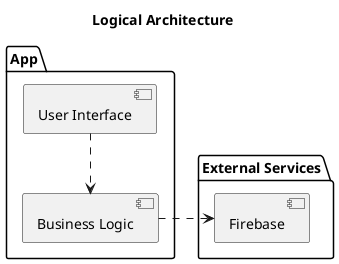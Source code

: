 @startuml Logical Architecture

title "Logical Architecture"

package "App" {
    [User Interface] ..> [Business Logic]
}

package "External Services" {

    component "Firebase"
}

[Business Logic] .right.> Firebase

@enduml
